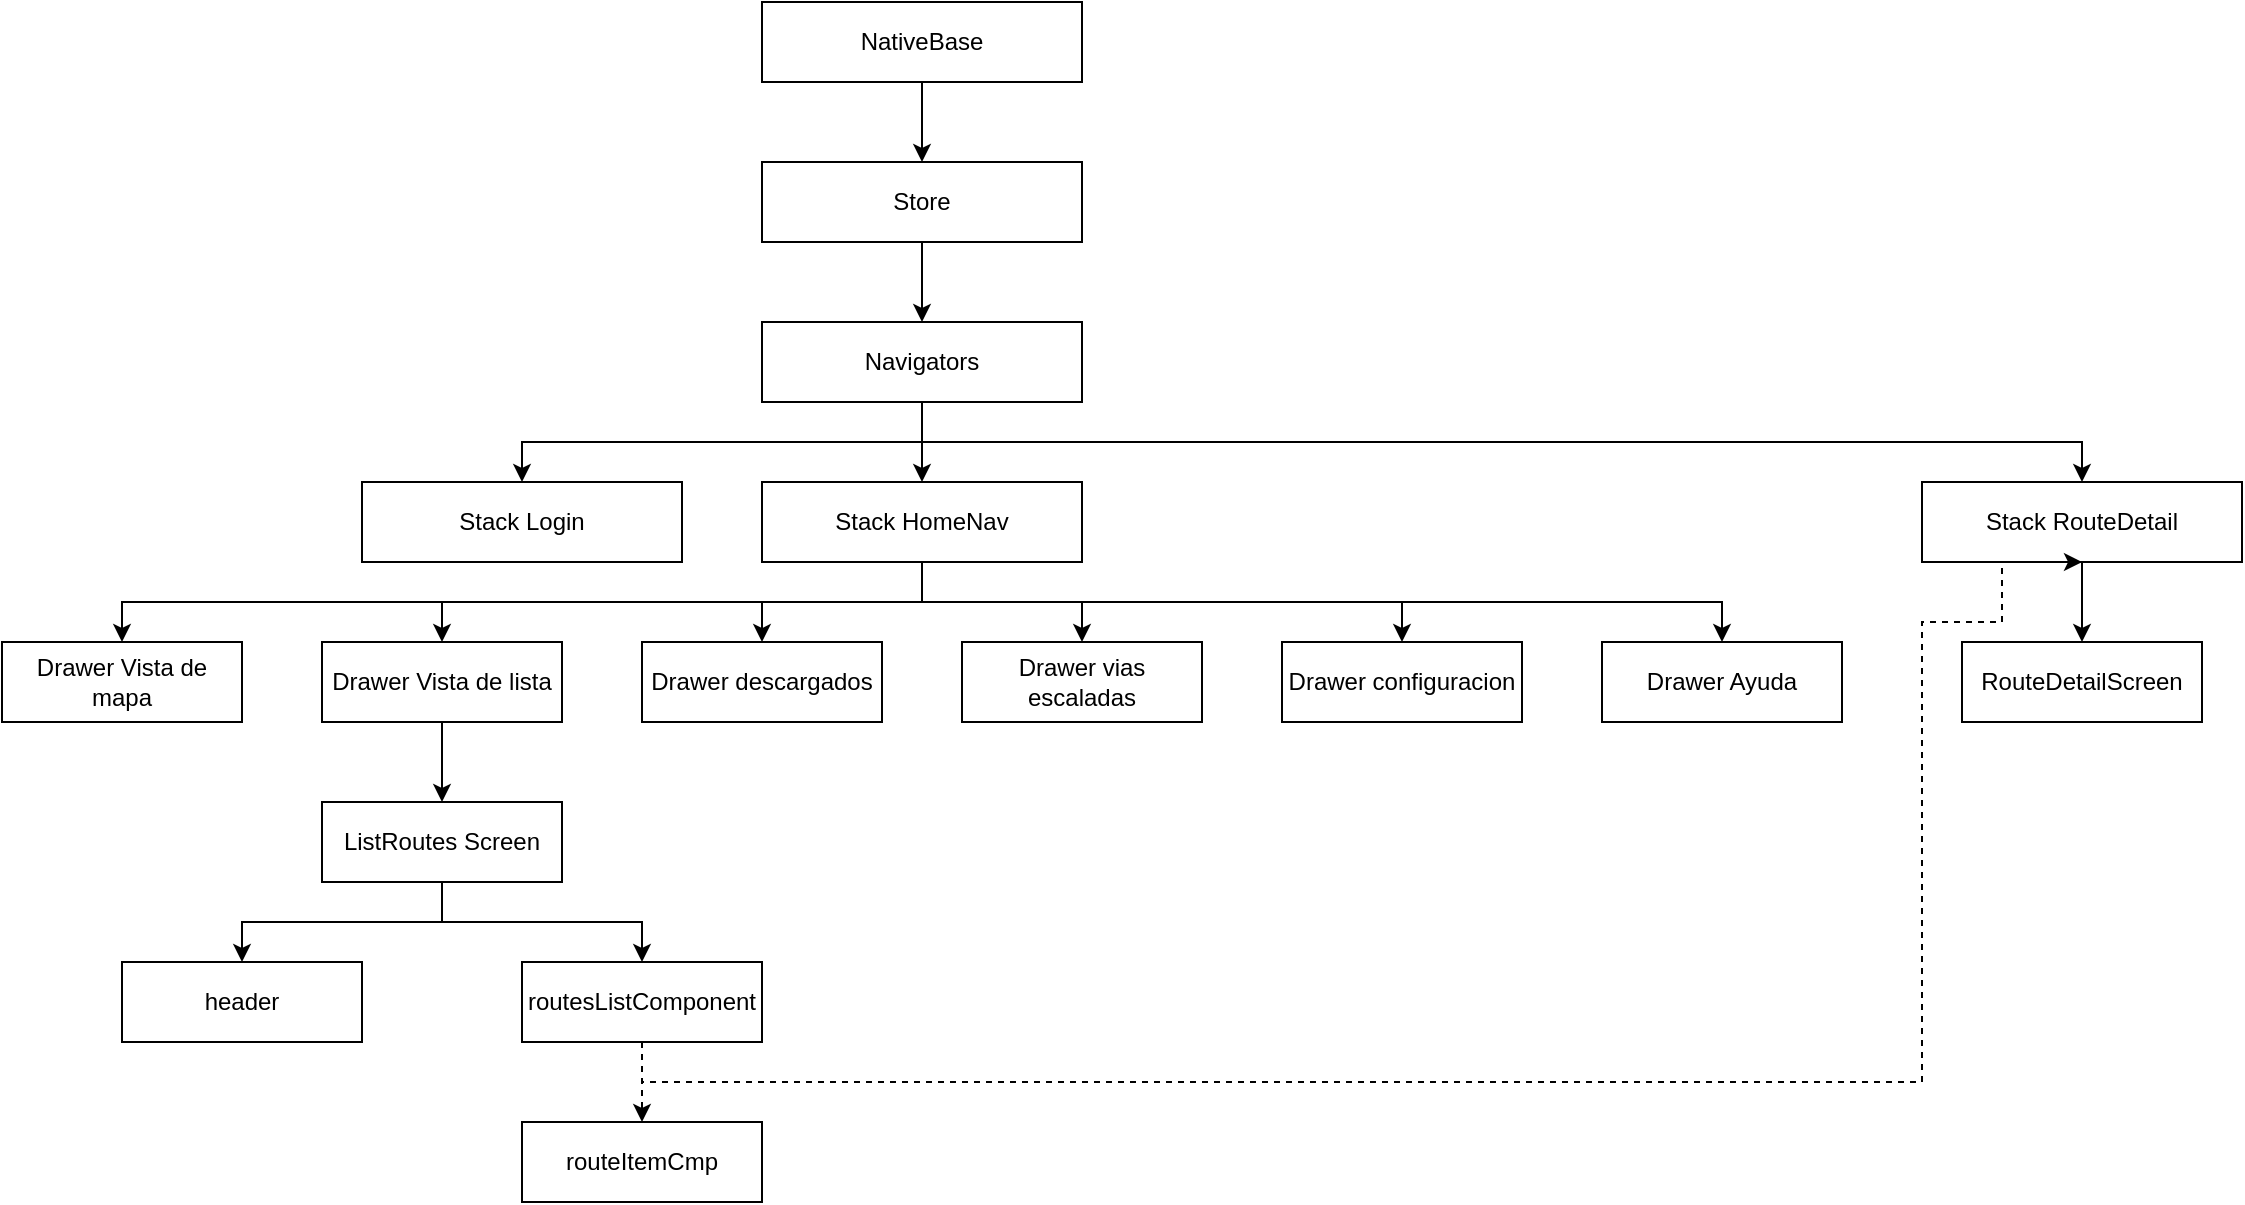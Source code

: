<mxfile version="13.10.4" type="device"><diagram id="Tn6rRNgeyEETI5F2g6xA" name="Page-1"><mxGraphModel dx="2249" dy="762" grid="1" gridSize="10" guides="1" tooltips="1" connect="1" arrows="1" fold="1" page="1" pageScale="1" pageWidth="827" pageHeight="1169" math="0" shadow="0"><root><mxCell id="0"/><mxCell id="1" parent="0"/><mxCell id="g9NYn7XiwT31bjMWhwR4-7" style="edgeStyle=orthogonalEdgeStyle;rounded=0;orthogonalLoop=1;jettySize=auto;html=1;exitX=0.5;exitY=1;exitDx=0;exitDy=0;entryX=0.5;entryY=0;entryDx=0;entryDy=0;" edge="1" parent="1" source="g9NYn7XiwT31bjMWhwR4-5" target="g9NYn7XiwT31bjMWhwR4-6"><mxGeometry relative="1" as="geometry"/></mxCell><mxCell id="g9NYn7XiwT31bjMWhwR4-5" value="NativeBase" style="rounded=0;whiteSpace=wrap;html=1;" vertex="1" parent="1"><mxGeometry x="360" y="80" width="160" height="40" as="geometry"/></mxCell><mxCell id="g9NYn7XiwT31bjMWhwR4-9" style="edgeStyle=orthogonalEdgeStyle;rounded=0;orthogonalLoop=1;jettySize=auto;html=1;exitX=0.5;exitY=1;exitDx=0;exitDy=0;entryX=0.5;entryY=0;entryDx=0;entryDy=0;" edge="1" parent="1" source="g9NYn7XiwT31bjMWhwR4-6" target="g9NYn7XiwT31bjMWhwR4-8"><mxGeometry relative="1" as="geometry"/></mxCell><mxCell id="g9NYn7XiwT31bjMWhwR4-6" value="Store" style="rounded=0;whiteSpace=wrap;html=1;" vertex="1" parent="1"><mxGeometry x="360" y="160" width="160" height="40" as="geometry"/></mxCell><mxCell id="g9NYn7XiwT31bjMWhwR4-12" style="edgeStyle=orthogonalEdgeStyle;rounded=0;orthogonalLoop=1;jettySize=auto;html=1;exitX=0.5;exitY=1;exitDx=0;exitDy=0;entryX=0.5;entryY=0;entryDx=0;entryDy=0;" edge="1" parent="1" source="g9NYn7XiwT31bjMWhwR4-8" target="g9NYn7XiwT31bjMWhwR4-11"><mxGeometry relative="1" as="geometry"/></mxCell><mxCell id="g9NYn7XiwT31bjMWhwR4-15" style="edgeStyle=orthogonalEdgeStyle;rounded=0;orthogonalLoop=1;jettySize=auto;html=1;exitX=0.5;exitY=1;exitDx=0;exitDy=0;entryX=0.5;entryY=0;entryDx=0;entryDy=0;" edge="1" parent="1" source="g9NYn7XiwT31bjMWhwR4-8" target="g9NYn7XiwT31bjMWhwR4-14"><mxGeometry relative="1" as="geometry"/></mxCell><mxCell id="g9NYn7XiwT31bjMWhwR4-17" style="edgeStyle=orthogonalEdgeStyle;rounded=0;orthogonalLoop=1;jettySize=auto;html=1;exitX=0.5;exitY=1;exitDx=0;exitDy=0;" edge="1" parent="1" source="g9NYn7XiwT31bjMWhwR4-8" target="g9NYn7XiwT31bjMWhwR4-16"><mxGeometry relative="1" as="geometry"/></mxCell><mxCell id="g9NYn7XiwT31bjMWhwR4-8" value="Navigators" style="rounded=0;whiteSpace=wrap;html=1;" vertex="1" parent="1"><mxGeometry x="360" y="240" width="160" height="40" as="geometry"/></mxCell><mxCell id="g9NYn7XiwT31bjMWhwR4-24" style="edgeStyle=orthogonalEdgeStyle;rounded=0;orthogonalLoop=1;jettySize=auto;html=1;exitX=0.5;exitY=1;exitDx=0;exitDy=0;entryX=0.5;entryY=0;entryDx=0;entryDy=0;" edge="1" parent="1" source="g9NYn7XiwT31bjMWhwR4-11" target="g9NYn7XiwT31bjMWhwR4-18"><mxGeometry relative="1" as="geometry"/></mxCell><mxCell id="g9NYn7XiwT31bjMWhwR4-25" style="edgeStyle=orthogonalEdgeStyle;rounded=0;orthogonalLoop=1;jettySize=auto;html=1;exitX=0.5;exitY=1;exitDx=0;exitDy=0;entryX=0.5;entryY=0;entryDx=0;entryDy=0;" edge="1" parent="1" source="g9NYn7XiwT31bjMWhwR4-11" target="g9NYn7XiwT31bjMWhwR4-19"><mxGeometry relative="1" as="geometry"/></mxCell><mxCell id="g9NYn7XiwT31bjMWhwR4-26" style="edgeStyle=orthogonalEdgeStyle;rounded=0;orthogonalLoop=1;jettySize=auto;html=1;exitX=0.5;exitY=1;exitDx=0;exitDy=0;entryX=0.5;entryY=0;entryDx=0;entryDy=0;" edge="1" parent="1" source="g9NYn7XiwT31bjMWhwR4-11" target="g9NYn7XiwT31bjMWhwR4-20"><mxGeometry relative="1" as="geometry"/></mxCell><mxCell id="g9NYn7XiwT31bjMWhwR4-27" style="edgeStyle=orthogonalEdgeStyle;rounded=0;orthogonalLoop=1;jettySize=auto;html=1;exitX=0.5;exitY=1;exitDx=0;exitDy=0;entryX=0.5;entryY=0;entryDx=0;entryDy=0;" edge="1" parent="1" source="g9NYn7XiwT31bjMWhwR4-11" target="g9NYn7XiwT31bjMWhwR4-21"><mxGeometry relative="1" as="geometry"/></mxCell><mxCell id="g9NYn7XiwT31bjMWhwR4-28" style="edgeStyle=orthogonalEdgeStyle;rounded=0;orthogonalLoop=1;jettySize=auto;html=1;exitX=0.5;exitY=1;exitDx=0;exitDy=0;entryX=0.5;entryY=0;entryDx=0;entryDy=0;" edge="1" parent="1" source="g9NYn7XiwT31bjMWhwR4-11" target="g9NYn7XiwT31bjMWhwR4-22"><mxGeometry relative="1" as="geometry"/></mxCell><mxCell id="g9NYn7XiwT31bjMWhwR4-29" style="edgeStyle=orthogonalEdgeStyle;rounded=0;orthogonalLoop=1;jettySize=auto;html=1;exitX=0.5;exitY=1;exitDx=0;exitDy=0;" edge="1" parent="1" source="g9NYn7XiwT31bjMWhwR4-11" target="g9NYn7XiwT31bjMWhwR4-23"><mxGeometry relative="1" as="geometry"/></mxCell><mxCell id="g9NYn7XiwT31bjMWhwR4-11" value="Stack HomeNav" style="rounded=0;whiteSpace=wrap;html=1;" vertex="1" parent="1"><mxGeometry x="360" y="320" width="160" height="40" as="geometry"/></mxCell><mxCell id="g9NYn7XiwT31bjMWhwR4-14" value="Stack Login" style="rounded=0;whiteSpace=wrap;html=1;" vertex="1" parent="1"><mxGeometry x="160" y="320" width="160" height="40" as="geometry"/></mxCell><mxCell id="g9NYn7XiwT31bjMWhwR4-40" style="edgeStyle=orthogonalEdgeStyle;rounded=0;orthogonalLoop=1;jettySize=auto;html=1;exitX=0.5;exitY=1;exitDx=0;exitDy=0;entryX=0.5;entryY=0;entryDx=0;entryDy=0;" edge="1" parent="1" source="g9NYn7XiwT31bjMWhwR4-16" target="g9NYn7XiwT31bjMWhwR4-39"><mxGeometry relative="1" as="geometry"/></mxCell><mxCell id="g9NYn7XiwT31bjMWhwR4-16" value="Stack RouteDetail" style="rounded=0;whiteSpace=wrap;html=1;" vertex="1" parent="1"><mxGeometry x="940" y="320" width="160" height="40" as="geometry"/></mxCell><mxCell id="g9NYn7XiwT31bjMWhwR4-18" value="Drawer Vista de mapa" style="rounded=0;whiteSpace=wrap;html=1;" vertex="1" parent="1"><mxGeometry x="-20" y="400" width="120" height="40" as="geometry"/></mxCell><mxCell id="g9NYn7XiwT31bjMWhwR4-31" style="edgeStyle=orthogonalEdgeStyle;rounded=0;orthogonalLoop=1;jettySize=auto;html=1;exitX=0.5;exitY=1;exitDx=0;exitDy=0;entryX=0.5;entryY=0;entryDx=0;entryDy=0;" edge="1" parent="1" source="g9NYn7XiwT31bjMWhwR4-19" target="g9NYn7XiwT31bjMWhwR4-30"><mxGeometry relative="1" as="geometry"/></mxCell><mxCell id="g9NYn7XiwT31bjMWhwR4-19" value="Drawer Vista de lista" style="rounded=0;whiteSpace=wrap;html=1;" vertex="1" parent="1"><mxGeometry x="140" y="400" width="120" height="40" as="geometry"/></mxCell><mxCell id="g9NYn7XiwT31bjMWhwR4-20" value="Drawer descargados" style="rounded=0;whiteSpace=wrap;html=1;" vertex="1" parent="1"><mxGeometry x="300" y="400" width="120" height="40" as="geometry"/></mxCell><mxCell id="g9NYn7XiwT31bjMWhwR4-21" value="Drawer vias escaladas" style="rounded=0;whiteSpace=wrap;html=1;" vertex="1" parent="1"><mxGeometry x="460" y="400" width="120" height="40" as="geometry"/></mxCell><mxCell id="g9NYn7XiwT31bjMWhwR4-23" value="Drawer Ayuda" style="rounded=0;whiteSpace=wrap;html=1;" vertex="1" parent="1"><mxGeometry x="780" y="400" width="120" height="40" as="geometry"/></mxCell><mxCell id="g9NYn7XiwT31bjMWhwR4-34" style="edgeStyle=orthogonalEdgeStyle;rounded=0;orthogonalLoop=1;jettySize=auto;html=1;exitX=0.5;exitY=1;exitDx=0;exitDy=0;entryX=0.5;entryY=0;entryDx=0;entryDy=0;" edge="1" parent="1" source="g9NYn7XiwT31bjMWhwR4-30" target="g9NYn7XiwT31bjMWhwR4-32"><mxGeometry relative="1" as="geometry"/></mxCell><mxCell id="g9NYn7XiwT31bjMWhwR4-35" style="edgeStyle=orthogonalEdgeStyle;rounded=0;orthogonalLoop=1;jettySize=auto;html=1;exitX=0.5;exitY=1;exitDx=0;exitDy=0;entryX=0.5;entryY=0;entryDx=0;entryDy=0;" edge="1" parent="1" source="g9NYn7XiwT31bjMWhwR4-30" target="g9NYn7XiwT31bjMWhwR4-33"><mxGeometry relative="1" as="geometry"/></mxCell><mxCell id="g9NYn7XiwT31bjMWhwR4-30" value="ListRoutes Screen" style="rounded=0;whiteSpace=wrap;html=1;" vertex="1" parent="1"><mxGeometry x="140" y="480" width="120" height="40" as="geometry"/></mxCell><mxCell id="g9NYn7XiwT31bjMWhwR4-32" value="header" style="rounded=0;whiteSpace=wrap;html=1;" vertex="1" parent="1"><mxGeometry x="40" y="560" width="120" height="40" as="geometry"/></mxCell><mxCell id="g9NYn7XiwT31bjMWhwR4-36" style="edgeStyle=orthogonalEdgeStyle;rounded=0;orthogonalLoop=1;jettySize=auto;html=1;exitX=0.5;exitY=1;exitDx=0;exitDy=0;entryX=0.5;entryY=1;entryDx=0;entryDy=0;dashed=1;" edge="1" parent="1" source="g9NYn7XiwT31bjMWhwR4-33" target="g9NYn7XiwT31bjMWhwR4-16"><mxGeometry relative="1" as="geometry"><Array as="points"><mxPoint x="300" y="620"/><mxPoint x="940" y="620"/><mxPoint x="940" y="390"/><mxPoint x="980" y="390"/></Array></mxGeometry></mxCell><mxCell id="g9NYn7XiwT31bjMWhwR4-38" style="edgeStyle=orthogonalEdgeStyle;rounded=0;orthogonalLoop=1;jettySize=auto;html=1;exitX=0.5;exitY=1;exitDx=0;exitDy=0;entryX=0.5;entryY=0;entryDx=0;entryDy=0;dashed=1;" edge="1" parent="1" source="g9NYn7XiwT31bjMWhwR4-33" target="g9NYn7XiwT31bjMWhwR4-37"><mxGeometry relative="1" as="geometry"/></mxCell><mxCell id="g9NYn7XiwT31bjMWhwR4-33" value="routesListComponent" style="rounded=0;whiteSpace=wrap;html=1;" vertex="1" parent="1"><mxGeometry x="240" y="560" width="120" height="40" as="geometry"/></mxCell><mxCell id="g9NYn7XiwT31bjMWhwR4-37" value="routeItemCmp" style="rounded=0;whiteSpace=wrap;html=1;" vertex="1" parent="1"><mxGeometry x="240" y="640" width="120" height="40" as="geometry"/></mxCell><mxCell id="g9NYn7XiwT31bjMWhwR4-22" value="Drawer configuracion" style="rounded=0;whiteSpace=wrap;html=1;" vertex="1" parent="1"><mxGeometry x="620" y="400" width="120" height="40" as="geometry"/></mxCell><mxCell id="g9NYn7XiwT31bjMWhwR4-39" value="RouteDetailScreen" style="rounded=0;whiteSpace=wrap;html=1;" vertex="1" parent="1"><mxGeometry x="960" y="400" width="120" height="40" as="geometry"/></mxCell></root></mxGraphModel></diagram></mxfile>